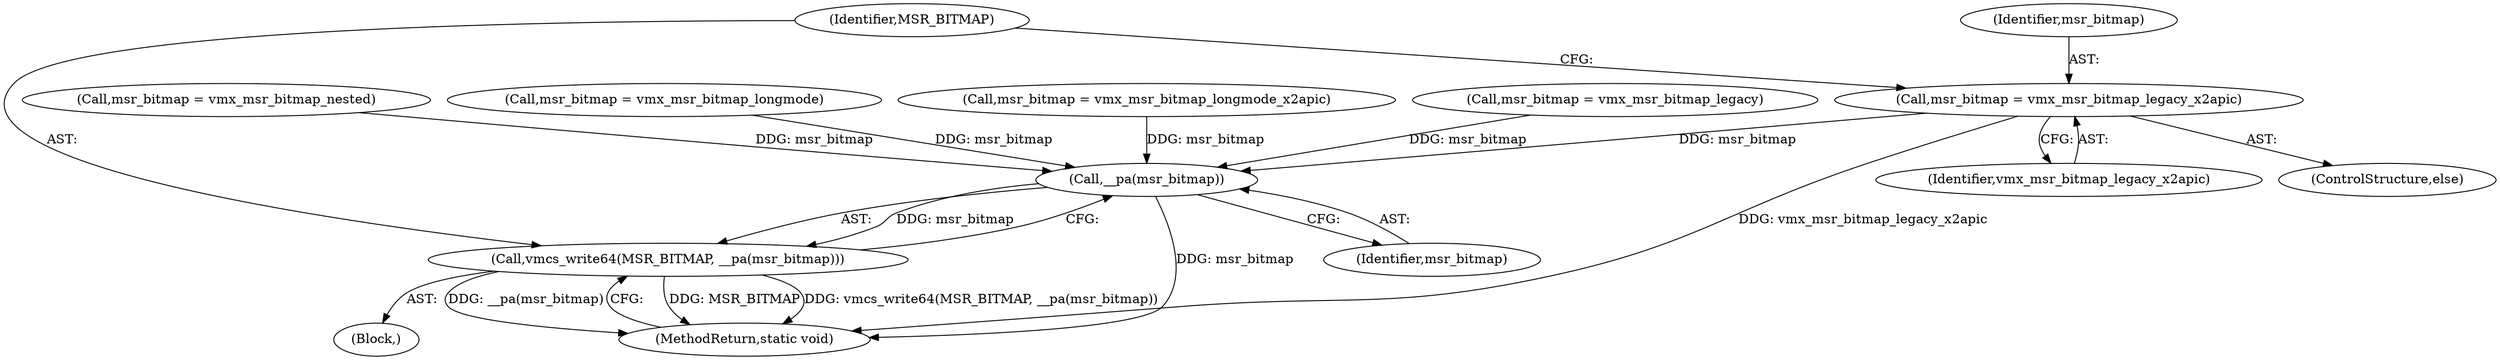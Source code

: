 digraph "0_linux_3ce424e45411cf5a13105e0386b6ecf6eeb4f66f_1@pointer" {
"1000126" [label="(Call,msr_bitmap = vmx_msr_bitmap_legacy_x2apic)"];
"1000143" [label="(Call,__pa(msr_bitmap))"];
"1000141" [label="(Call,vmcs_write64(MSR_BITMAP, __pa(msr_bitmap)))"];
"1000107" [label="(Call,msr_bitmap = vmx_msr_bitmap_nested)"];
"1000134" [label="(Call,msr_bitmap = vmx_msr_bitmap_longmode)"];
"1000144" [label="(Identifier,msr_bitmap)"];
"1000142" [label="(Identifier,MSR_BITMAP)"];
"1000127" [label="(Identifier,msr_bitmap)"];
"1000128" [label="(Identifier,vmx_msr_bitmap_legacy_x2apic)"];
"1000122" [label="(Call,msr_bitmap = vmx_msr_bitmap_longmode_x2apic)"];
"1000143" [label="(Call,__pa(msr_bitmap))"];
"1000125" [label="(ControlStructure,else)"];
"1000138" [label="(Call,msr_bitmap = vmx_msr_bitmap_legacy)"];
"1000102" [label="(Block,)"];
"1000126" [label="(Call,msr_bitmap = vmx_msr_bitmap_legacy_x2apic)"];
"1000141" [label="(Call,vmcs_write64(MSR_BITMAP, __pa(msr_bitmap)))"];
"1000145" [label="(MethodReturn,static void)"];
"1000126" -> "1000125"  [label="AST: "];
"1000126" -> "1000128"  [label="CFG: "];
"1000127" -> "1000126"  [label="AST: "];
"1000128" -> "1000126"  [label="AST: "];
"1000142" -> "1000126"  [label="CFG: "];
"1000126" -> "1000145"  [label="DDG: vmx_msr_bitmap_legacy_x2apic"];
"1000126" -> "1000143"  [label="DDG: msr_bitmap"];
"1000143" -> "1000141"  [label="AST: "];
"1000143" -> "1000144"  [label="CFG: "];
"1000144" -> "1000143"  [label="AST: "];
"1000141" -> "1000143"  [label="CFG: "];
"1000143" -> "1000145"  [label="DDG: msr_bitmap"];
"1000143" -> "1000141"  [label="DDG: msr_bitmap"];
"1000107" -> "1000143"  [label="DDG: msr_bitmap"];
"1000134" -> "1000143"  [label="DDG: msr_bitmap"];
"1000122" -> "1000143"  [label="DDG: msr_bitmap"];
"1000138" -> "1000143"  [label="DDG: msr_bitmap"];
"1000141" -> "1000102"  [label="AST: "];
"1000142" -> "1000141"  [label="AST: "];
"1000145" -> "1000141"  [label="CFG: "];
"1000141" -> "1000145"  [label="DDG: MSR_BITMAP"];
"1000141" -> "1000145"  [label="DDG: vmcs_write64(MSR_BITMAP, __pa(msr_bitmap))"];
"1000141" -> "1000145"  [label="DDG: __pa(msr_bitmap)"];
}
